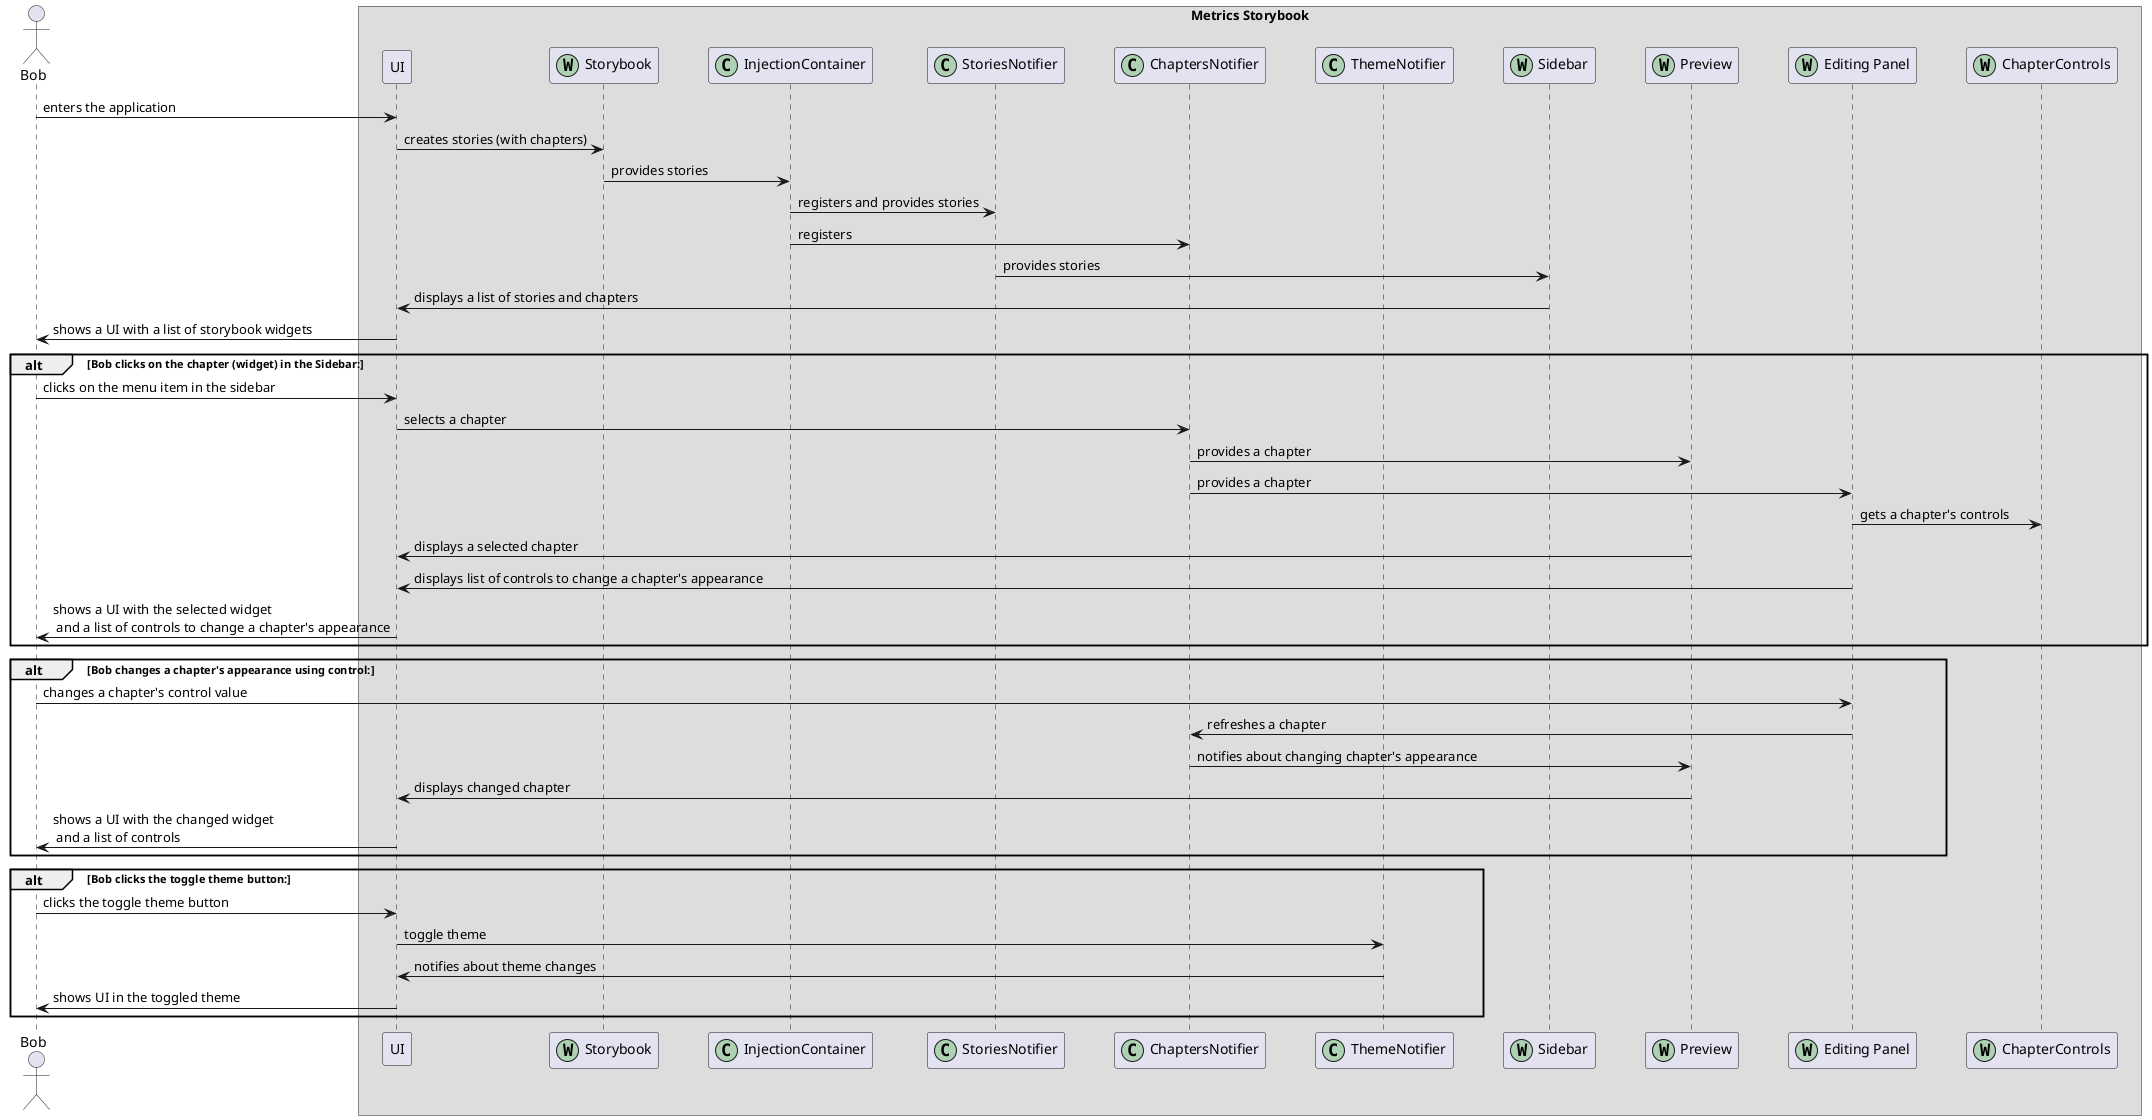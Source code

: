 @startuml metrics_storybook_sequence_diagram

skinparam ParticipantPadding 20
skinparam BoxPadding 10
    
actor Bob

box "Metrics Storybook"
    participant UI
    participant Storybook << (W,#ADD1B2) >>
    participant InjectionContainer << (C,#ADD1B2) >>
    participant StoriesNotifier << (C,#ADD1B2) >>
    participant ChaptersNotifier << (C,#ADD1B2) >>
    participant ThemeNotifier << (C,#ADD1B2) >>
    participant Sidebar << (W,#ADD1B2) >>
    participant Preview << (W,#ADD1B2) >>
    participant "Editing Panel" as EP << (W,#ADD1B2) >>
    participant ChapterControls << (W,#ADD1B2) >>
end box

Bob -> UI : enters the application
UI -> Storybook : creates stories (with chapters)
Storybook -> InjectionContainer : provides stories
InjectionContainer -> StoriesNotifier : registers and provides stories
InjectionContainer -> ChaptersNotifier : registers
StoriesNotifier -> Sidebar : provides stories
Sidebar -> UI : displays a list of stories and chapters
UI -> Bob : shows a UI with a list of storybook widgets

alt Bob clicks on the chapter (widget) in the Sidebar:
    Bob -> UI : clicks on the menu item in the sidebar
    UI -> ChaptersNotifier : selects a chapter
    ChaptersNotifier -> Preview : provides a chapter
    ChaptersNotifier -> EP : provides a chapter
    EP -> ChapterControls : gets a chapter's controls
    Preview -> UI : displays a selected chapter
    EP -> UI : displays list of controls to change a chapter's appearance
    UI -> Bob : shows a UI with the selected widget\n and a list of controls to change a chapter's appearance
end

alt Bob changes a chapter's appearance using control:
    Bob -> EP : changes a chapter's control value
    EP -> ChaptersNotifier : refreshes a chapter
    ChaptersNotifier -> Preview : notifies about changing chapter's appearance
    Preview -> UI : displays changed chapter
    UI -> Bob : shows a UI with the changed widget\n and a list of controls
end

alt Bob clicks the toggle theme button:
    Bob -> UI : clicks the toggle theme button
    UI -> ThemeNotifier : toggle theme
    ThemeNotifier -> UI : notifies about theme changes
    UI -> Bob : shows UI in the toggled theme
end

@enduml
